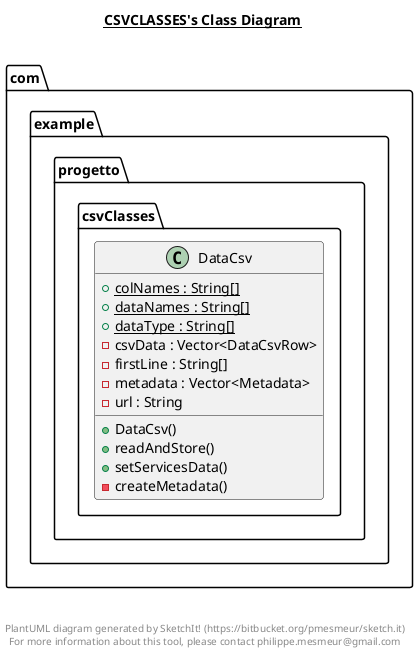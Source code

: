 @startuml

title __CSVCLASSES's Class Diagram__\n


    namespace com.example.progetto {
      namespace csvClasses {
        class com.example.progetto.csvClasses.DataCsv {
            {static} + colNames : String[]
            {static} + dataNames : String[]
            {static} + dataType : String[]
            - csvData : Vector<DataCsvRow>
            - firstLine : String[]
            - metadata : Vector<Metadata>
            - url : String
            + DataCsv()
            + readAndStore()
            + setServicesData()
            - createMetadata()
        }
      }
    }

  



right footer


PlantUML diagram generated by SketchIt! (https://bitbucket.org/pmesmeur/sketch.it)
For more information about this tool, please contact philippe.mesmeur@gmail.com
endfooter

@enduml
